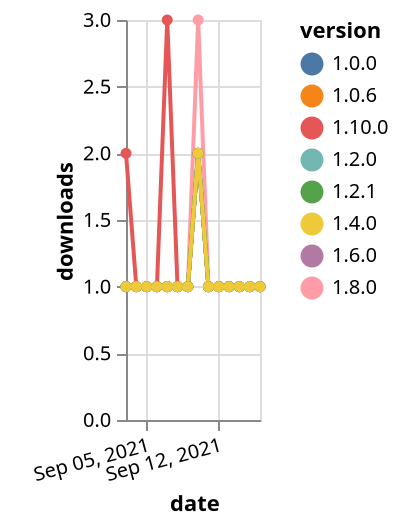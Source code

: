 {"$schema": "https://vega.github.io/schema/vega-lite/v5.json", "description": "A simple bar chart with embedded data.", "data": {"values": [{"date": "2021-09-03", "total": 164, "delta": 1, "version": "1.6.0"}, {"date": "2021-09-04", "total": 165, "delta": 1, "version": "1.6.0"}, {"date": "2021-09-05", "total": 166, "delta": 1, "version": "1.6.0"}, {"date": "2021-09-06", "total": 167, "delta": 1, "version": "1.6.0"}, {"date": "2021-09-07", "total": 168, "delta": 1, "version": "1.6.0"}, {"date": "2021-09-08", "total": 169, "delta": 1, "version": "1.6.0"}, {"date": "2021-09-09", "total": 170, "delta": 1, "version": "1.6.0"}, {"date": "2021-09-10", "total": 172, "delta": 2, "version": "1.6.0"}, {"date": "2021-09-11", "total": 173, "delta": 1, "version": "1.6.0"}, {"date": "2021-09-12", "total": 174, "delta": 1, "version": "1.6.0"}, {"date": "2021-09-13", "total": 175, "delta": 1, "version": "1.6.0"}, {"date": "2021-09-14", "total": 176, "delta": 1, "version": "1.6.0"}, {"date": "2021-09-15", "total": 177, "delta": 1, "version": "1.6.0"}, {"date": "2021-09-16", "total": 178, "delta": 1, "version": "1.6.0"}, {"date": "2021-09-03", "total": 186, "delta": 1, "version": "1.8.0"}, {"date": "2021-09-04", "total": 187, "delta": 1, "version": "1.8.0"}, {"date": "2021-09-05", "total": 188, "delta": 1, "version": "1.8.0"}, {"date": "2021-09-06", "total": 189, "delta": 1, "version": "1.8.0"}, {"date": "2021-09-07", "total": 190, "delta": 1, "version": "1.8.0"}, {"date": "2021-09-08", "total": 191, "delta": 1, "version": "1.8.0"}, {"date": "2021-09-09", "total": 192, "delta": 1, "version": "1.8.0"}, {"date": "2021-09-10", "total": 195, "delta": 3, "version": "1.8.0"}, {"date": "2021-09-11", "total": 196, "delta": 1, "version": "1.8.0"}, {"date": "2021-09-12", "total": 197, "delta": 1, "version": "1.8.0"}, {"date": "2021-09-13", "total": 198, "delta": 1, "version": "1.8.0"}, {"date": "2021-09-14", "total": 199, "delta": 1, "version": "1.8.0"}, {"date": "2021-09-15", "total": 200, "delta": 1, "version": "1.8.0"}, {"date": "2021-09-16", "total": 201, "delta": 1, "version": "1.8.0"}, {"date": "2021-09-03", "total": 120, "delta": 2, "version": "1.10.0"}, {"date": "2021-09-04", "total": 121, "delta": 1, "version": "1.10.0"}, {"date": "2021-09-05", "total": 122, "delta": 1, "version": "1.10.0"}, {"date": "2021-09-06", "total": 123, "delta": 1, "version": "1.10.0"}, {"date": "2021-09-07", "total": 126, "delta": 3, "version": "1.10.0"}, {"date": "2021-09-08", "total": 127, "delta": 1, "version": "1.10.0"}, {"date": "2021-09-09", "total": 128, "delta": 1, "version": "1.10.0"}, {"date": "2021-09-10", "total": 130, "delta": 2, "version": "1.10.0"}, {"date": "2021-09-11", "total": 131, "delta": 1, "version": "1.10.0"}, {"date": "2021-09-12", "total": 132, "delta": 1, "version": "1.10.0"}, {"date": "2021-09-13", "total": 133, "delta": 1, "version": "1.10.0"}, {"date": "2021-09-14", "total": 134, "delta": 1, "version": "1.10.0"}, {"date": "2021-09-15", "total": 135, "delta": 1, "version": "1.10.0"}, {"date": "2021-09-16", "total": 136, "delta": 1, "version": "1.10.0"}, {"date": "2021-09-03", "total": 242, "delta": 1, "version": "1.0.0"}, {"date": "2021-09-04", "total": 243, "delta": 1, "version": "1.0.0"}, {"date": "2021-09-05", "total": 244, "delta": 1, "version": "1.0.0"}, {"date": "2021-09-06", "total": 245, "delta": 1, "version": "1.0.0"}, {"date": "2021-09-07", "total": 246, "delta": 1, "version": "1.0.0"}, {"date": "2021-09-08", "total": 247, "delta": 1, "version": "1.0.0"}, {"date": "2021-09-09", "total": 248, "delta": 1, "version": "1.0.0"}, {"date": "2021-09-10", "total": 250, "delta": 2, "version": "1.0.0"}, {"date": "2021-09-11", "total": 251, "delta": 1, "version": "1.0.0"}, {"date": "2021-09-12", "total": 252, "delta": 1, "version": "1.0.0"}, {"date": "2021-09-13", "total": 253, "delta": 1, "version": "1.0.0"}, {"date": "2021-09-14", "total": 254, "delta": 1, "version": "1.0.0"}, {"date": "2021-09-15", "total": 255, "delta": 1, "version": "1.0.0"}, {"date": "2021-09-16", "total": 256, "delta": 1, "version": "1.0.0"}, {"date": "2021-09-03", "total": 236, "delta": 1, "version": "1.0.6"}, {"date": "2021-09-04", "total": 237, "delta": 1, "version": "1.0.6"}, {"date": "2021-09-05", "total": 238, "delta": 1, "version": "1.0.6"}, {"date": "2021-09-06", "total": 239, "delta": 1, "version": "1.0.6"}, {"date": "2021-09-07", "total": 240, "delta": 1, "version": "1.0.6"}, {"date": "2021-09-08", "total": 241, "delta": 1, "version": "1.0.6"}, {"date": "2021-09-09", "total": 242, "delta": 1, "version": "1.0.6"}, {"date": "2021-09-10", "total": 244, "delta": 2, "version": "1.0.6"}, {"date": "2021-09-11", "total": 245, "delta": 1, "version": "1.0.6"}, {"date": "2021-09-12", "total": 246, "delta": 1, "version": "1.0.6"}, {"date": "2021-09-13", "total": 247, "delta": 1, "version": "1.0.6"}, {"date": "2021-09-14", "total": 248, "delta": 1, "version": "1.0.6"}, {"date": "2021-09-15", "total": 249, "delta": 1, "version": "1.0.6"}, {"date": "2021-09-16", "total": 250, "delta": 1, "version": "1.0.6"}, {"date": "2021-09-03", "total": 236, "delta": 1, "version": "1.2.0"}, {"date": "2021-09-04", "total": 237, "delta": 1, "version": "1.2.0"}, {"date": "2021-09-05", "total": 238, "delta": 1, "version": "1.2.0"}, {"date": "2021-09-06", "total": 239, "delta": 1, "version": "1.2.0"}, {"date": "2021-09-07", "total": 240, "delta": 1, "version": "1.2.0"}, {"date": "2021-09-08", "total": 241, "delta": 1, "version": "1.2.0"}, {"date": "2021-09-09", "total": 242, "delta": 1, "version": "1.2.0"}, {"date": "2021-09-10", "total": 244, "delta": 2, "version": "1.2.0"}, {"date": "2021-09-11", "total": 245, "delta": 1, "version": "1.2.0"}, {"date": "2021-09-12", "total": 246, "delta": 1, "version": "1.2.0"}, {"date": "2021-09-13", "total": 247, "delta": 1, "version": "1.2.0"}, {"date": "2021-09-14", "total": 248, "delta": 1, "version": "1.2.0"}, {"date": "2021-09-15", "total": 249, "delta": 1, "version": "1.2.0"}, {"date": "2021-09-16", "total": 250, "delta": 1, "version": "1.2.0"}, {"date": "2021-09-03", "total": 195, "delta": 1, "version": "1.2.1"}, {"date": "2021-09-04", "total": 196, "delta": 1, "version": "1.2.1"}, {"date": "2021-09-05", "total": 197, "delta": 1, "version": "1.2.1"}, {"date": "2021-09-06", "total": 198, "delta": 1, "version": "1.2.1"}, {"date": "2021-09-07", "total": 199, "delta": 1, "version": "1.2.1"}, {"date": "2021-09-08", "total": 200, "delta": 1, "version": "1.2.1"}, {"date": "2021-09-09", "total": 201, "delta": 1, "version": "1.2.1"}, {"date": "2021-09-10", "total": 203, "delta": 2, "version": "1.2.1"}, {"date": "2021-09-11", "total": 204, "delta": 1, "version": "1.2.1"}, {"date": "2021-09-12", "total": 205, "delta": 1, "version": "1.2.1"}, {"date": "2021-09-13", "total": 206, "delta": 1, "version": "1.2.1"}, {"date": "2021-09-14", "total": 207, "delta": 1, "version": "1.2.1"}, {"date": "2021-09-15", "total": 208, "delta": 1, "version": "1.2.1"}, {"date": "2021-09-16", "total": 209, "delta": 1, "version": "1.2.1"}, {"date": "2021-09-03", "total": 187, "delta": 1, "version": "1.4.0"}, {"date": "2021-09-04", "total": 188, "delta": 1, "version": "1.4.0"}, {"date": "2021-09-05", "total": 189, "delta": 1, "version": "1.4.0"}, {"date": "2021-09-06", "total": 190, "delta": 1, "version": "1.4.0"}, {"date": "2021-09-07", "total": 191, "delta": 1, "version": "1.4.0"}, {"date": "2021-09-08", "total": 192, "delta": 1, "version": "1.4.0"}, {"date": "2021-09-09", "total": 193, "delta": 1, "version": "1.4.0"}, {"date": "2021-09-10", "total": 195, "delta": 2, "version": "1.4.0"}, {"date": "2021-09-11", "total": 196, "delta": 1, "version": "1.4.0"}, {"date": "2021-09-12", "total": 197, "delta": 1, "version": "1.4.0"}, {"date": "2021-09-13", "total": 198, "delta": 1, "version": "1.4.0"}, {"date": "2021-09-14", "total": 199, "delta": 1, "version": "1.4.0"}, {"date": "2021-09-15", "total": 200, "delta": 1, "version": "1.4.0"}, {"date": "2021-09-16", "total": 201, "delta": 1, "version": "1.4.0"}]}, "width": "container", "mark": {"type": "line", "point": {"filled": true}}, "encoding": {"x": {"field": "date", "type": "temporal", "timeUnit": "yearmonthdate", "title": "date", "axis": {"labelAngle": -15}}, "y": {"field": "delta", "type": "quantitative", "title": "downloads"}, "color": {"field": "version", "type": "nominal"}, "tooltip": {"field": "delta"}}}